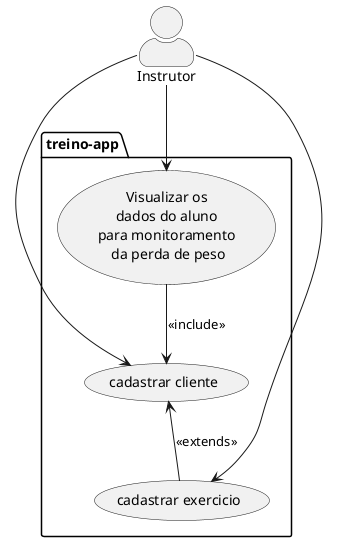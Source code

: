 @startuml

skinparam actorStyle awesome

actor Instrutor as i

package treino-app{
    usecase "cadastrar cliente" as UC1
    usecase "cadastrar exercicio" as UC2
    usecase UC3 as "
        Visualizar os
        dados do aluno
        para monitoramento
         da perda de peso
    "
}

i --> UC1
i --> UC2
UC1 <-- UC2: <<extends>>
i --> UC3
UC3 --> UC1:  <<include>>


@enduml
